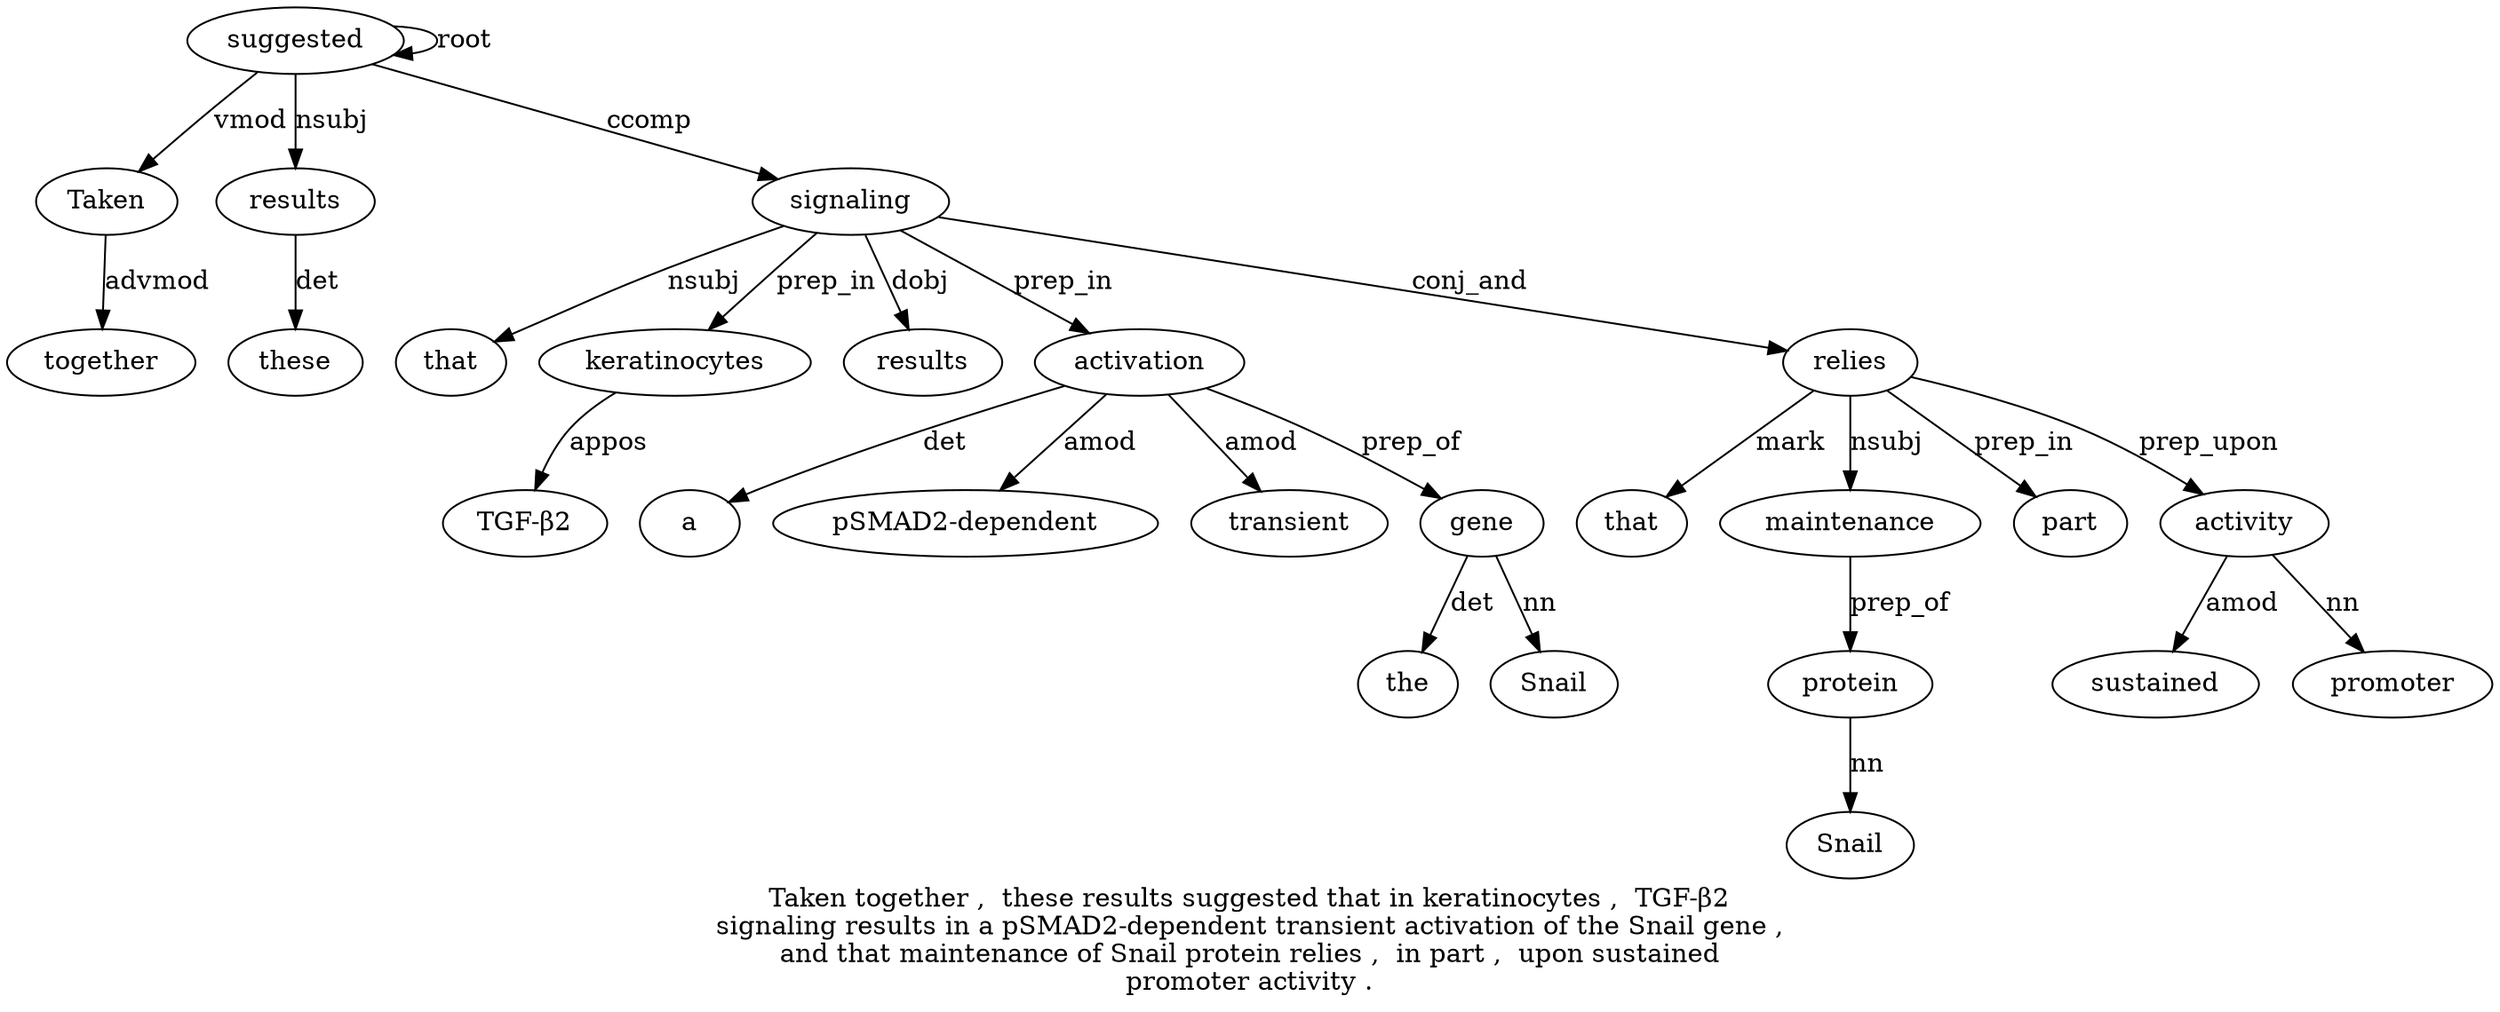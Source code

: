 digraph "Taken together ,  these results suggested that in keratinocytes ,  TGF-β2 signaling results in a pSMAD2-dependent transient activation of the Snail gene ,  and that maintenance of Snail protein relies ,  in part ,  upon sustained promoter activity ." {
label="Taken together ,  these results suggested that in keratinocytes ,  TGF-β2
signaling results in a pSMAD2-dependent transient activation of the Snail gene ,
and that maintenance of Snail protein relies ,  in part ,  upon sustained
promoter activity .";
suggested6 [style=filled, fillcolor=white, label=suggested];
Taken1 [style=filled, fillcolor=white, label=Taken];
suggested6 -> Taken1  [label=vmod];
together2 [style=filled, fillcolor=white, label=together];
Taken1 -> together2  [label=advmod];
results5 [style=filled, fillcolor=white, label=results];
these4 [style=filled, fillcolor=white, label=these];
results5 -> these4  [label=det];
suggested6 -> results5  [label=nsubj];
suggested6 -> suggested6  [label=root];
signaling12 [style=filled, fillcolor=white, label=signaling];
that7 [style=filled, fillcolor=white, label=that];
signaling12 -> that7  [label=nsubj];
keratinocytes9 [style=filled, fillcolor=white, label=keratinocytes];
signaling12 -> keratinocytes9  [label=prep_in];
"TGF-β211" [style=filled, fillcolor=white, label="TGF-β2"];
keratinocytes9 -> "TGF-β211"  [label=appos];
suggested6 -> signaling12  [label=ccomp];
results13 [style=filled, fillcolor=white, label=results];
signaling12 -> results13  [label=dobj];
activation18 [style=filled, fillcolor=white, label=activation];
a15 [style=filled, fillcolor=white, label=a];
activation18 -> a15  [label=det];
"pSMAD2-dependent16" [style=filled, fillcolor=white, label="pSMAD2-dependent"];
activation18 -> "pSMAD2-dependent16"  [label=amod];
transient17 [style=filled, fillcolor=white, label=transient];
activation18 -> transient17  [label=amod];
signaling12 -> activation18  [label=prep_in];
gene22 [style=filled, fillcolor=white, label=gene];
the20 [style=filled, fillcolor=white, label=the];
gene22 -> the20  [label=det];
Snail21 [style=filled, fillcolor=white, label=Snail];
gene22 -> Snail21  [label=nn];
activation18 -> gene22  [label=prep_of];
relies30 [style=filled, fillcolor=white, label=relies];
that25 [style=filled, fillcolor=white, label=that];
relies30 -> that25  [label=mark];
maintenance26 [style=filled, fillcolor=white, label=maintenance];
relies30 -> maintenance26  [label=nsubj];
protein29 [style=filled, fillcolor=white, label=protein];
Snail28 [style=filled, fillcolor=white, label=Snail];
protein29 -> Snail28  [label=nn];
maintenance26 -> protein29  [label=prep_of];
signaling12 -> relies30  [label=conj_and];
part33 [style=filled, fillcolor=white, label=part];
relies30 -> part33  [label=prep_in];
activity38 [style=filled, fillcolor=white, label=activity];
sustained36 [style=filled, fillcolor=white, label=sustained];
activity38 -> sustained36  [label=amod];
promoter37 [style=filled, fillcolor=white, label=promoter];
activity38 -> promoter37  [label=nn];
relies30 -> activity38  [label=prep_upon];
}
